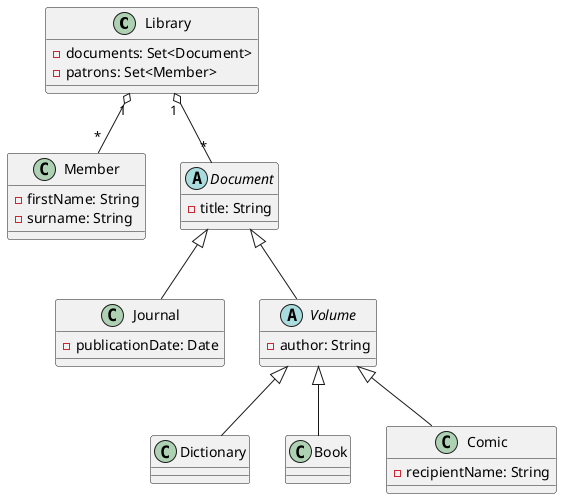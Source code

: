 @startuml
' Define Library and its associations
class Library {
  - documents: Set<Document>
  - patrons: Set<Member>
}

' Define Member (or Patron)
class Member {
  - firstName: String
  - surname: String
}

' Abstract Document class
abstract class Document {
  - title: String
}

' Journal (newspaper) with publication date
class Journal {
  - publicationDate: Date
}
Document <|-- Journal

' Volume is a kind of Document and has an author
abstract class Volume {
  - author: String
}
Document <|-- Volume

' Specific types of Volume
class Dictionary
Volume <|-- Dictionary

class Book
Volume <|-- Book

class Comic {
  - recipientName: String
}
Volume <|-- Comic

' Associations in Library
Library "1" o-- "*" Document
Library "1" o-- "*" Member
@enduml